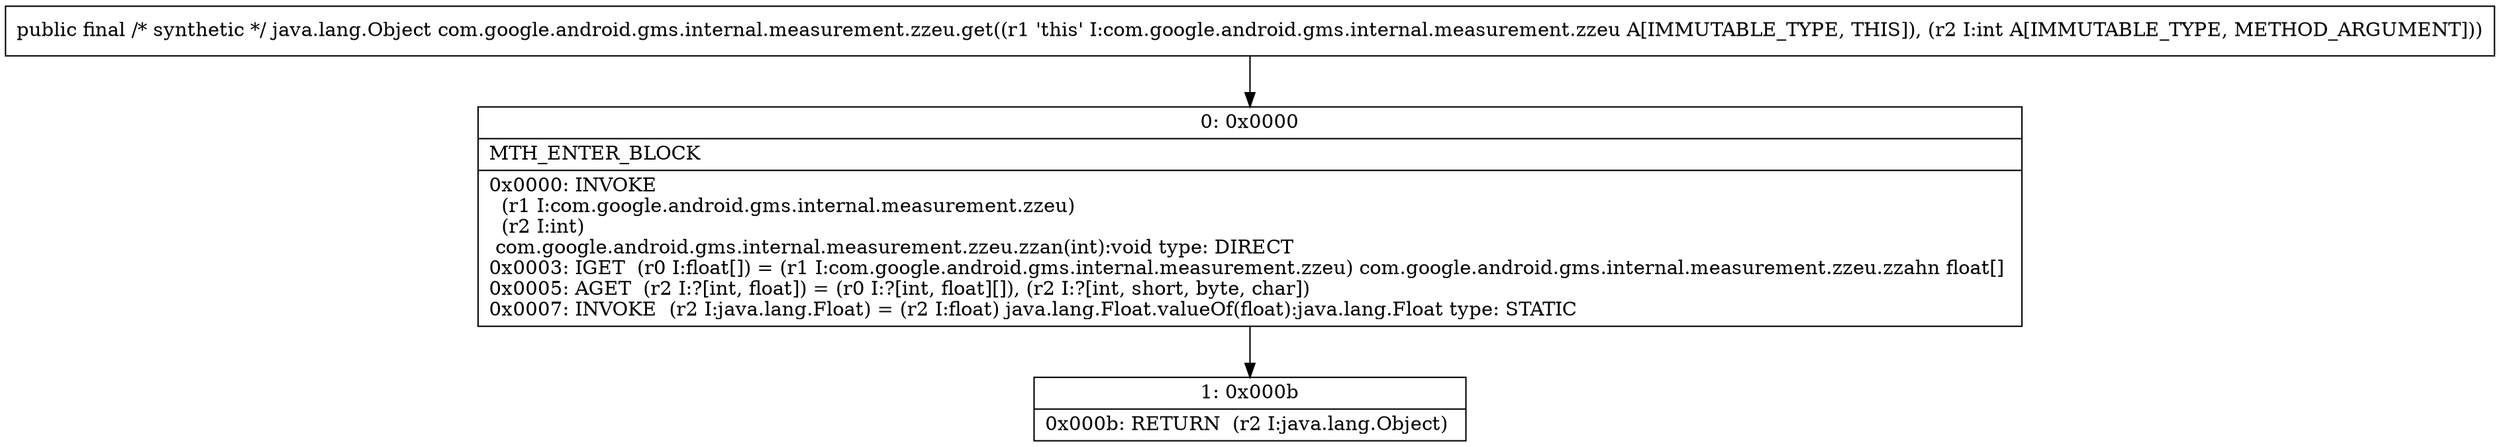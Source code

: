 digraph "CFG forcom.google.android.gms.internal.measurement.zzeu.get(I)Ljava\/lang\/Object;" {
Node_0 [shape=record,label="{0\:\ 0x0000|MTH_ENTER_BLOCK\l|0x0000: INVOKE  \l  (r1 I:com.google.android.gms.internal.measurement.zzeu)\l  (r2 I:int)\l com.google.android.gms.internal.measurement.zzeu.zzan(int):void type: DIRECT \l0x0003: IGET  (r0 I:float[]) = (r1 I:com.google.android.gms.internal.measurement.zzeu) com.google.android.gms.internal.measurement.zzeu.zzahn float[] \l0x0005: AGET  (r2 I:?[int, float]) = (r0 I:?[int, float][]), (r2 I:?[int, short, byte, char]) \l0x0007: INVOKE  (r2 I:java.lang.Float) = (r2 I:float) java.lang.Float.valueOf(float):java.lang.Float type: STATIC \l}"];
Node_1 [shape=record,label="{1\:\ 0x000b|0x000b: RETURN  (r2 I:java.lang.Object) \l}"];
MethodNode[shape=record,label="{public final \/* synthetic *\/ java.lang.Object com.google.android.gms.internal.measurement.zzeu.get((r1 'this' I:com.google.android.gms.internal.measurement.zzeu A[IMMUTABLE_TYPE, THIS]), (r2 I:int A[IMMUTABLE_TYPE, METHOD_ARGUMENT])) }"];
MethodNode -> Node_0;
Node_0 -> Node_1;
}

